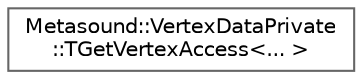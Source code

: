 digraph "Graphical Class Hierarchy"
{
 // INTERACTIVE_SVG=YES
 // LATEX_PDF_SIZE
  bgcolor="transparent";
  edge [fontname=Helvetica,fontsize=10,labelfontname=Helvetica,labelfontsize=10];
  node [fontname=Helvetica,fontsize=10,shape=box,height=0.2,width=0.4];
  rankdir="LR";
  Node0 [id="Node000000",label="Metasound::VertexDataPrivate\l::TGetVertexAccess\<... \>",height=0.2,width=0.4,color="grey40", fillcolor="white", style="filled",URL="$d0/de2/structMetasound_1_1VertexDataPrivate_1_1TGetVertexAccess.html",tooltip=" "];
}
